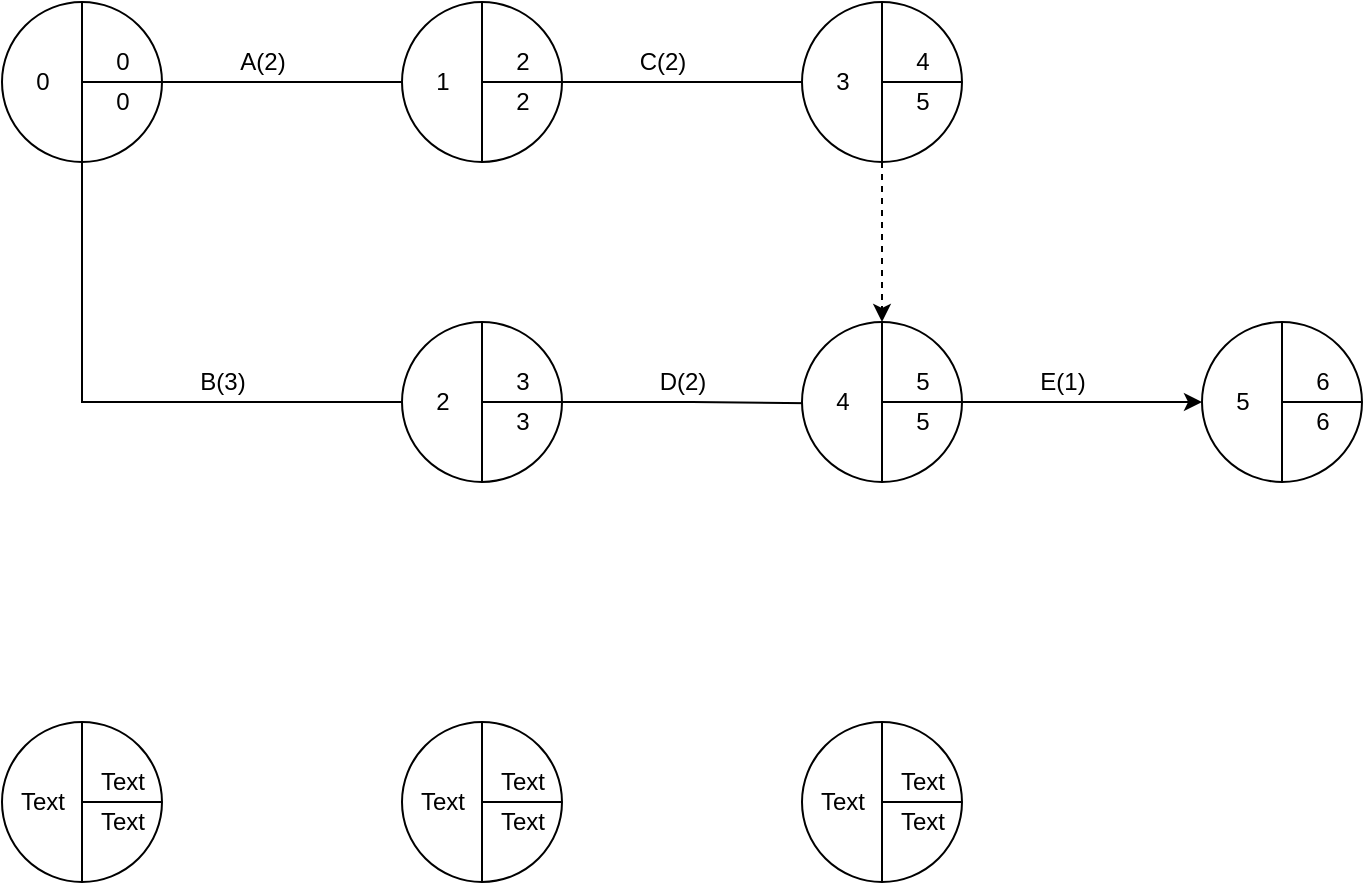 <mxfile version="14.7.6" type="github">
  <diagram id="XZtP9zcz6m-tamzD-h0B" name="Page-1">
    <mxGraphModel dx="721" dy="285" grid="1" gridSize="10" guides="1" tooltips="1" connect="1" arrows="1" fold="1" page="1" pageScale="1" pageWidth="827" pageHeight="1169" math="0" shadow="0">
      <root>
        <mxCell id="0" />
        <mxCell id="1" parent="0" />
        <mxCell id="KoMiNMPZBh_Ve8tDiBiu-37" style="edgeStyle=orthogonalEdgeStyle;rounded=0;orthogonalLoop=1;jettySize=auto;html=1;exitX=1;exitY=0.5;exitDx=0;exitDy=0;" edge="1" parent="1" source="KoMiNMPZBh_Ve8tDiBiu-1" target="KoMiNMPZBh_Ve8tDiBiu-11">
          <mxGeometry relative="1" as="geometry" />
        </mxCell>
        <mxCell id="KoMiNMPZBh_Ve8tDiBiu-45" style="edgeStyle=orthogonalEdgeStyle;rounded=0;orthogonalLoop=1;jettySize=auto;html=1;exitX=0.5;exitY=1;exitDx=0;exitDy=0;entryX=0;entryY=0.5;entryDx=0;entryDy=0;entryPerimeter=0;" edge="1" parent="1" source="KoMiNMPZBh_Ve8tDiBiu-1" target="KoMiNMPZBh_Ve8tDiBiu-43">
          <mxGeometry relative="1" as="geometry" />
        </mxCell>
        <mxCell id="KoMiNMPZBh_Ve8tDiBiu-1" value="" style="ellipse;whiteSpace=wrap;html=1;aspect=fixed;" vertex="1" parent="1">
          <mxGeometry x="120" y="80" width="80" height="80" as="geometry" />
        </mxCell>
        <mxCell id="KoMiNMPZBh_Ve8tDiBiu-2" value="" style="endArrow=none;html=1;entryX=0.5;entryY=0;entryDx=0;entryDy=0;exitX=0.5;exitY=1;exitDx=0;exitDy=0;" edge="1" parent="1" source="KoMiNMPZBh_Ve8tDiBiu-1" target="KoMiNMPZBh_Ve8tDiBiu-1">
          <mxGeometry width="50" height="50" relative="1" as="geometry">
            <mxPoint x="230" y="260" as="sourcePoint" />
            <mxPoint x="280" y="210" as="targetPoint" />
          </mxGeometry>
        </mxCell>
        <mxCell id="KoMiNMPZBh_Ve8tDiBiu-3" value="" style="endArrow=none;html=1;exitX=1;exitY=0.5;exitDx=0;exitDy=0;" edge="1" parent="1" source="KoMiNMPZBh_Ve8tDiBiu-1">
          <mxGeometry width="50" height="50" relative="1" as="geometry">
            <mxPoint x="310" y="160" as="sourcePoint" />
            <mxPoint x="160" y="120" as="targetPoint" />
          </mxGeometry>
        </mxCell>
        <mxCell id="KoMiNMPZBh_Ve8tDiBiu-4" value="0" style="text;html=1;align=center;verticalAlign=middle;resizable=0;points=[];autosize=1;strokeColor=none;" vertex="1" parent="1">
          <mxGeometry x="170" y="100" width="20" height="20" as="geometry" />
        </mxCell>
        <mxCell id="KoMiNMPZBh_Ve8tDiBiu-5" value="0" style="text;html=1;align=center;verticalAlign=middle;resizable=0;points=[];autosize=1;strokeColor=none;" vertex="1" parent="1">
          <mxGeometry x="130" y="110" width="20" height="20" as="geometry" />
        </mxCell>
        <mxCell id="KoMiNMPZBh_Ve8tDiBiu-6" value="0" style="text;html=1;align=center;verticalAlign=middle;resizable=0;points=[];autosize=1;strokeColor=none;" vertex="1" parent="1">
          <mxGeometry x="170" y="120" width="20" height="20" as="geometry" />
        </mxCell>
        <mxCell id="KoMiNMPZBh_Ve8tDiBiu-53" style="edgeStyle=orthogonalEdgeStyle;rounded=0;orthogonalLoop=1;jettySize=auto;html=1;exitX=1;exitY=0.5;exitDx=0;exitDy=0;" edge="1" parent="1" source="KoMiNMPZBh_Ve8tDiBiu-7" target="KoMiNMPZBh_Ve8tDiBiu-17">
          <mxGeometry relative="1" as="geometry" />
        </mxCell>
        <mxCell id="KoMiNMPZBh_Ve8tDiBiu-7" value="" style="ellipse;whiteSpace=wrap;html=1;aspect=fixed;" vertex="1" parent="1">
          <mxGeometry x="320" y="80" width="80" height="80" as="geometry" />
        </mxCell>
        <mxCell id="KoMiNMPZBh_Ve8tDiBiu-8" value="" style="endArrow=none;html=1;entryX=0.5;entryY=0;entryDx=0;entryDy=0;exitX=0.5;exitY=1;exitDx=0;exitDy=0;" edge="1" parent="1" source="KoMiNMPZBh_Ve8tDiBiu-7" target="KoMiNMPZBh_Ve8tDiBiu-7">
          <mxGeometry width="50" height="50" relative="1" as="geometry">
            <mxPoint x="430" y="260" as="sourcePoint" />
            <mxPoint x="480" y="210" as="targetPoint" />
          </mxGeometry>
        </mxCell>
        <mxCell id="KoMiNMPZBh_Ve8tDiBiu-9" value="" style="endArrow=none;html=1;exitX=1;exitY=0.5;exitDx=0;exitDy=0;" edge="1" parent="1" source="KoMiNMPZBh_Ve8tDiBiu-7">
          <mxGeometry width="50" height="50" relative="1" as="geometry">
            <mxPoint x="510" y="160" as="sourcePoint" />
            <mxPoint x="360" y="120" as="targetPoint" />
          </mxGeometry>
        </mxCell>
        <mxCell id="KoMiNMPZBh_Ve8tDiBiu-10" value="2" style="text;html=1;align=center;verticalAlign=middle;resizable=0;points=[];autosize=1;strokeColor=none;" vertex="1" parent="1">
          <mxGeometry x="370" y="100" width="20" height="20" as="geometry" />
        </mxCell>
        <mxCell id="KoMiNMPZBh_Ve8tDiBiu-11" value="1" style="text;html=1;align=center;verticalAlign=middle;resizable=0;points=[];autosize=1;strokeColor=none;" vertex="1" parent="1">
          <mxGeometry x="330" y="110" width="20" height="20" as="geometry" />
        </mxCell>
        <mxCell id="KoMiNMPZBh_Ve8tDiBiu-12" value="2" style="text;html=1;align=center;verticalAlign=middle;resizable=0;points=[];autosize=1;strokeColor=none;" vertex="1" parent="1">
          <mxGeometry x="370" y="120" width="20" height="20" as="geometry" />
        </mxCell>
        <mxCell id="KoMiNMPZBh_Ve8tDiBiu-13" value="" style="ellipse;whiteSpace=wrap;html=1;aspect=fixed;" vertex="1" parent="1">
          <mxGeometry x="520" y="80" width="80" height="80" as="geometry" />
        </mxCell>
        <mxCell id="KoMiNMPZBh_Ve8tDiBiu-14" value="" style="endArrow=none;html=1;entryX=0.5;entryY=0;entryDx=0;entryDy=0;exitX=0.5;exitY=1;exitDx=0;exitDy=0;" edge="1" parent="1" source="KoMiNMPZBh_Ve8tDiBiu-13" target="KoMiNMPZBh_Ve8tDiBiu-13">
          <mxGeometry width="50" height="50" relative="1" as="geometry">
            <mxPoint x="630" y="260" as="sourcePoint" />
            <mxPoint x="680" y="210" as="targetPoint" />
          </mxGeometry>
        </mxCell>
        <mxCell id="KoMiNMPZBh_Ve8tDiBiu-15" value="" style="endArrow=none;html=1;exitX=1;exitY=0.5;exitDx=0;exitDy=0;" edge="1" parent="1" source="KoMiNMPZBh_Ve8tDiBiu-13">
          <mxGeometry width="50" height="50" relative="1" as="geometry">
            <mxPoint x="710" y="160" as="sourcePoint" />
            <mxPoint x="560" y="120" as="targetPoint" />
          </mxGeometry>
        </mxCell>
        <mxCell id="KoMiNMPZBh_Ve8tDiBiu-16" value="4" style="text;html=1;align=center;verticalAlign=middle;resizable=0;points=[];autosize=1;strokeColor=none;" vertex="1" parent="1">
          <mxGeometry x="570" y="100" width="20" height="20" as="geometry" />
        </mxCell>
        <mxCell id="KoMiNMPZBh_Ve8tDiBiu-17" value="3" style="text;html=1;align=center;verticalAlign=middle;resizable=0;points=[];autosize=1;strokeColor=none;" vertex="1" parent="1">
          <mxGeometry x="530" y="110" width="20" height="20" as="geometry" />
        </mxCell>
        <mxCell id="KoMiNMPZBh_Ve8tDiBiu-18" value="5" style="text;html=1;align=center;verticalAlign=middle;resizable=0;points=[];autosize=1;strokeColor=none;" vertex="1" parent="1">
          <mxGeometry x="570" y="120" width="20" height="20" as="geometry" />
        </mxCell>
        <mxCell id="KoMiNMPZBh_Ve8tDiBiu-19" value="" style="ellipse;whiteSpace=wrap;html=1;aspect=fixed;" vertex="1" parent="1">
          <mxGeometry x="120" y="440" width="80" height="80" as="geometry" />
        </mxCell>
        <mxCell id="KoMiNMPZBh_Ve8tDiBiu-20" value="" style="endArrow=none;html=1;entryX=0.5;entryY=0;entryDx=0;entryDy=0;exitX=0.5;exitY=1;exitDx=0;exitDy=0;" edge="1" parent="1" source="KoMiNMPZBh_Ve8tDiBiu-19" target="KoMiNMPZBh_Ve8tDiBiu-19">
          <mxGeometry width="50" height="50" relative="1" as="geometry">
            <mxPoint x="230" y="620" as="sourcePoint" />
            <mxPoint x="280" y="570" as="targetPoint" />
          </mxGeometry>
        </mxCell>
        <mxCell id="KoMiNMPZBh_Ve8tDiBiu-21" value="" style="endArrow=none;html=1;exitX=1;exitY=0.5;exitDx=0;exitDy=0;" edge="1" parent="1" source="KoMiNMPZBh_Ve8tDiBiu-19">
          <mxGeometry width="50" height="50" relative="1" as="geometry">
            <mxPoint x="310" y="520" as="sourcePoint" />
            <mxPoint x="160" y="480" as="targetPoint" />
          </mxGeometry>
        </mxCell>
        <mxCell id="KoMiNMPZBh_Ve8tDiBiu-22" value="Text" style="text;html=1;align=center;verticalAlign=middle;resizable=0;points=[];autosize=1;strokeColor=none;" vertex="1" parent="1">
          <mxGeometry x="160" y="460" width="40" height="20" as="geometry" />
        </mxCell>
        <mxCell id="KoMiNMPZBh_Ve8tDiBiu-23" value="Text" style="text;html=1;align=center;verticalAlign=middle;resizable=0;points=[];autosize=1;strokeColor=none;" vertex="1" parent="1">
          <mxGeometry x="120" y="470" width="40" height="20" as="geometry" />
        </mxCell>
        <mxCell id="KoMiNMPZBh_Ve8tDiBiu-24" value="Text" style="text;html=1;align=center;verticalAlign=middle;resizable=0;points=[];autosize=1;strokeColor=none;" vertex="1" parent="1">
          <mxGeometry x="160" y="480" width="40" height="20" as="geometry" />
        </mxCell>
        <mxCell id="KoMiNMPZBh_Ve8tDiBiu-25" value="" style="ellipse;whiteSpace=wrap;html=1;aspect=fixed;" vertex="1" parent="1">
          <mxGeometry x="320" y="440" width="80" height="80" as="geometry" />
        </mxCell>
        <mxCell id="KoMiNMPZBh_Ve8tDiBiu-26" value="" style="endArrow=none;html=1;entryX=0.5;entryY=0;entryDx=0;entryDy=0;exitX=0.5;exitY=1;exitDx=0;exitDy=0;" edge="1" parent="1" source="KoMiNMPZBh_Ve8tDiBiu-25" target="KoMiNMPZBh_Ve8tDiBiu-25">
          <mxGeometry width="50" height="50" relative="1" as="geometry">
            <mxPoint x="430" y="620" as="sourcePoint" />
            <mxPoint x="480" y="570" as="targetPoint" />
          </mxGeometry>
        </mxCell>
        <mxCell id="KoMiNMPZBh_Ve8tDiBiu-27" value="" style="endArrow=none;html=1;exitX=1;exitY=0.5;exitDx=0;exitDy=0;" edge="1" parent="1" source="KoMiNMPZBh_Ve8tDiBiu-25">
          <mxGeometry width="50" height="50" relative="1" as="geometry">
            <mxPoint x="510" y="520" as="sourcePoint" />
            <mxPoint x="360" y="480" as="targetPoint" />
          </mxGeometry>
        </mxCell>
        <mxCell id="KoMiNMPZBh_Ve8tDiBiu-28" value="Text" style="text;html=1;align=center;verticalAlign=middle;resizable=0;points=[];autosize=1;strokeColor=none;" vertex="1" parent="1">
          <mxGeometry x="360" y="460" width="40" height="20" as="geometry" />
        </mxCell>
        <mxCell id="KoMiNMPZBh_Ve8tDiBiu-29" value="Text" style="text;html=1;align=center;verticalAlign=middle;resizable=0;points=[];autosize=1;strokeColor=none;" vertex="1" parent="1">
          <mxGeometry x="320" y="470" width="40" height="20" as="geometry" />
        </mxCell>
        <mxCell id="KoMiNMPZBh_Ve8tDiBiu-30" value="Text" style="text;html=1;align=center;verticalAlign=middle;resizable=0;points=[];autosize=1;strokeColor=none;" vertex="1" parent="1">
          <mxGeometry x="360" y="480" width="40" height="20" as="geometry" />
        </mxCell>
        <mxCell id="KoMiNMPZBh_Ve8tDiBiu-31" value="" style="ellipse;whiteSpace=wrap;html=1;aspect=fixed;" vertex="1" parent="1">
          <mxGeometry x="520" y="440" width="80" height="80" as="geometry" />
        </mxCell>
        <mxCell id="KoMiNMPZBh_Ve8tDiBiu-32" value="" style="endArrow=none;html=1;entryX=0.5;entryY=0;entryDx=0;entryDy=0;exitX=0.5;exitY=1;exitDx=0;exitDy=0;" edge="1" parent="1" source="KoMiNMPZBh_Ve8tDiBiu-31" target="KoMiNMPZBh_Ve8tDiBiu-31">
          <mxGeometry width="50" height="50" relative="1" as="geometry">
            <mxPoint x="630" y="620" as="sourcePoint" />
            <mxPoint x="680" y="570" as="targetPoint" />
          </mxGeometry>
        </mxCell>
        <mxCell id="KoMiNMPZBh_Ve8tDiBiu-33" value="" style="endArrow=none;html=1;exitX=1;exitY=0.5;exitDx=0;exitDy=0;" edge="1" parent="1" source="KoMiNMPZBh_Ve8tDiBiu-31">
          <mxGeometry width="50" height="50" relative="1" as="geometry">
            <mxPoint x="710" y="520" as="sourcePoint" />
            <mxPoint x="560" y="480" as="targetPoint" />
          </mxGeometry>
        </mxCell>
        <mxCell id="KoMiNMPZBh_Ve8tDiBiu-34" value="Text" style="text;html=1;align=center;verticalAlign=middle;resizable=0;points=[];autosize=1;strokeColor=none;" vertex="1" parent="1">
          <mxGeometry x="560" y="460" width="40" height="20" as="geometry" />
        </mxCell>
        <mxCell id="KoMiNMPZBh_Ve8tDiBiu-35" value="Text" style="text;html=1;align=center;verticalAlign=middle;resizable=0;points=[];autosize=1;strokeColor=none;" vertex="1" parent="1">
          <mxGeometry x="520" y="470" width="40" height="20" as="geometry" />
        </mxCell>
        <mxCell id="KoMiNMPZBh_Ve8tDiBiu-36" value="Text" style="text;html=1;align=center;verticalAlign=middle;resizable=0;points=[];autosize=1;strokeColor=none;" vertex="1" parent="1">
          <mxGeometry x="560" y="480" width="40" height="20" as="geometry" />
        </mxCell>
        <mxCell id="KoMiNMPZBh_Ve8tDiBiu-38" value="A(2)" style="text;html=1;align=center;verticalAlign=middle;resizable=0;points=[];autosize=1;strokeColor=none;" vertex="1" parent="1">
          <mxGeometry x="230" y="100" width="40" height="20" as="geometry" />
        </mxCell>
        <mxCell id="KoMiNMPZBh_Ve8tDiBiu-55" style="edgeStyle=orthogonalEdgeStyle;rounded=0;orthogonalLoop=1;jettySize=auto;html=1;exitX=1;exitY=0.5;exitDx=0;exitDy=0;entryX=0.01;entryY=0.536;entryDx=0;entryDy=0;entryPerimeter=0;" edge="1" parent="1" source="KoMiNMPZBh_Ve8tDiBiu-39" target="KoMiNMPZBh_Ve8tDiBiu-51">
          <mxGeometry relative="1" as="geometry" />
        </mxCell>
        <mxCell id="KoMiNMPZBh_Ve8tDiBiu-39" value="" style="ellipse;whiteSpace=wrap;html=1;aspect=fixed;" vertex="1" parent="1">
          <mxGeometry x="320" y="240" width="80" height="80" as="geometry" />
        </mxCell>
        <mxCell id="KoMiNMPZBh_Ve8tDiBiu-40" value="" style="endArrow=none;html=1;entryX=0.5;entryY=0;entryDx=0;entryDy=0;exitX=0.5;exitY=1;exitDx=0;exitDy=0;" edge="1" parent="1" source="KoMiNMPZBh_Ve8tDiBiu-39" target="KoMiNMPZBh_Ve8tDiBiu-39">
          <mxGeometry width="50" height="50" relative="1" as="geometry">
            <mxPoint x="430" y="420" as="sourcePoint" />
            <mxPoint x="480" y="370" as="targetPoint" />
          </mxGeometry>
        </mxCell>
        <mxCell id="KoMiNMPZBh_Ve8tDiBiu-41" value="" style="endArrow=none;html=1;exitX=1;exitY=0.5;exitDx=0;exitDy=0;" edge="1" parent="1" source="KoMiNMPZBh_Ve8tDiBiu-39">
          <mxGeometry width="50" height="50" relative="1" as="geometry">
            <mxPoint x="510" y="320" as="sourcePoint" />
            <mxPoint x="360" y="280" as="targetPoint" />
          </mxGeometry>
        </mxCell>
        <mxCell id="KoMiNMPZBh_Ve8tDiBiu-42" value="3" style="text;html=1;align=center;verticalAlign=middle;resizable=0;points=[];autosize=1;strokeColor=none;" vertex="1" parent="1">
          <mxGeometry x="370" y="260" width="20" height="20" as="geometry" />
        </mxCell>
        <mxCell id="KoMiNMPZBh_Ve8tDiBiu-43" value="2" style="text;html=1;align=center;verticalAlign=middle;resizable=0;points=[];autosize=1;strokeColor=none;" vertex="1" parent="1">
          <mxGeometry x="330" y="270" width="20" height="20" as="geometry" />
        </mxCell>
        <mxCell id="KoMiNMPZBh_Ve8tDiBiu-44" value="3" style="text;html=1;align=center;verticalAlign=middle;resizable=0;points=[];autosize=1;strokeColor=none;" vertex="1" parent="1">
          <mxGeometry x="370" y="280" width="20" height="20" as="geometry" />
        </mxCell>
        <mxCell id="KoMiNMPZBh_Ve8tDiBiu-46" value="B(3)" style="text;html=1;align=center;verticalAlign=middle;resizable=0;points=[];autosize=1;strokeColor=none;" vertex="1" parent="1">
          <mxGeometry x="210" y="260" width="40" height="20" as="geometry" />
        </mxCell>
        <mxCell id="KoMiNMPZBh_Ve8tDiBiu-64" style="edgeStyle=orthogonalEdgeStyle;rounded=0;orthogonalLoop=1;jettySize=auto;html=1;exitX=1;exitY=0.5;exitDx=0;exitDy=0;entryX=0;entryY=0.5;entryDx=0;entryDy=0;" edge="1" parent="1" source="KoMiNMPZBh_Ve8tDiBiu-47" target="KoMiNMPZBh_Ve8tDiBiu-58">
          <mxGeometry relative="1" as="geometry" />
        </mxCell>
        <mxCell id="KoMiNMPZBh_Ve8tDiBiu-47" value="" style="ellipse;whiteSpace=wrap;html=1;aspect=fixed;" vertex="1" parent="1">
          <mxGeometry x="520" y="240" width="80" height="80" as="geometry" />
        </mxCell>
        <mxCell id="KoMiNMPZBh_Ve8tDiBiu-48" value="" style="endArrow=none;html=1;entryX=0.5;entryY=0;entryDx=0;entryDy=0;exitX=0.5;exitY=1;exitDx=0;exitDy=0;" edge="1" parent="1" source="KoMiNMPZBh_Ve8tDiBiu-47" target="KoMiNMPZBh_Ve8tDiBiu-47">
          <mxGeometry width="50" height="50" relative="1" as="geometry">
            <mxPoint x="630" y="420" as="sourcePoint" />
            <mxPoint x="680" y="370" as="targetPoint" />
          </mxGeometry>
        </mxCell>
        <mxCell id="KoMiNMPZBh_Ve8tDiBiu-49" value="" style="endArrow=none;html=1;exitX=1;exitY=0.5;exitDx=0;exitDy=0;" edge="1" parent="1" source="KoMiNMPZBh_Ve8tDiBiu-47">
          <mxGeometry width="50" height="50" relative="1" as="geometry">
            <mxPoint x="710" y="320" as="sourcePoint" />
            <mxPoint x="560" y="280" as="targetPoint" />
          </mxGeometry>
        </mxCell>
        <mxCell id="KoMiNMPZBh_Ve8tDiBiu-50" value="5" style="text;html=1;align=center;verticalAlign=middle;resizable=0;points=[];autosize=1;strokeColor=none;" vertex="1" parent="1">
          <mxGeometry x="570" y="260" width="20" height="20" as="geometry" />
        </mxCell>
        <mxCell id="KoMiNMPZBh_Ve8tDiBiu-51" value="4" style="text;html=1;align=center;verticalAlign=middle;resizable=0;points=[];autosize=1;strokeColor=none;" vertex="1" parent="1">
          <mxGeometry x="530" y="270" width="20" height="20" as="geometry" />
        </mxCell>
        <mxCell id="KoMiNMPZBh_Ve8tDiBiu-52" value="5" style="text;html=1;align=center;verticalAlign=middle;resizable=0;points=[];autosize=1;strokeColor=none;" vertex="1" parent="1">
          <mxGeometry x="570" y="280" width="20" height="20" as="geometry" />
        </mxCell>
        <mxCell id="KoMiNMPZBh_Ve8tDiBiu-54" value="C(2)" style="text;html=1;align=center;verticalAlign=middle;resizable=0;points=[];autosize=1;strokeColor=none;" vertex="1" parent="1">
          <mxGeometry x="430" y="100" width="40" height="20" as="geometry" />
        </mxCell>
        <mxCell id="KoMiNMPZBh_Ve8tDiBiu-56" value="D(2)" style="text;html=1;align=center;verticalAlign=middle;resizable=0;points=[];autosize=1;strokeColor=none;" vertex="1" parent="1">
          <mxGeometry x="440" y="260" width="40" height="20" as="geometry" />
        </mxCell>
        <mxCell id="KoMiNMPZBh_Ve8tDiBiu-57" value="" style="html=1;labelBackgroundColor=#ffffff;startArrow=none;startFill=0;startSize=6;endArrow=classic;endFill=1;endSize=6;jettySize=auto;orthogonalLoop=1;strokeWidth=1;dashed=1;fontSize=14;entryX=0.5;entryY=0;entryDx=0;entryDy=0;" edge="1" parent="1" target="KoMiNMPZBh_Ve8tDiBiu-47">
          <mxGeometry width="60" height="60" relative="1" as="geometry">
            <mxPoint x="560" y="160" as="sourcePoint" />
            <mxPoint x="460" y="180" as="targetPoint" />
          </mxGeometry>
        </mxCell>
        <mxCell id="KoMiNMPZBh_Ve8tDiBiu-58" value="" style="ellipse;whiteSpace=wrap;html=1;aspect=fixed;" vertex="1" parent="1">
          <mxGeometry x="720" y="240" width="80" height="80" as="geometry" />
        </mxCell>
        <mxCell id="KoMiNMPZBh_Ve8tDiBiu-59" value="" style="endArrow=none;html=1;entryX=0.5;entryY=0;entryDx=0;entryDy=0;exitX=0.5;exitY=1;exitDx=0;exitDy=0;" edge="1" parent="1" source="KoMiNMPZBh_Ve8tDiBiu-58" target="KoMiNMPZBh_Ve8tDiBiu-58">
          <mxGeometry width="50" height="50" relative="1" as="geometry">
            <mxPoint x="830" y="420" as="sourcePoint" />
            <mxPoint x="880" y="370" as="targetPoint" />
          </mxGeometry>
        </mxCell>
        <mxCell id="KoMiNMPZBh_Ve8tDiBiu-60" value="" style="endArrow=none;html=1;exitX=1;exitY=0.5;exitDx=0;exitDy=0;" edge="1" parent="1" source="KoMiNMPZBh_Ve8tDiBiu-58">
          <mxGeometry width="50" height="50" relative="1" as="geometry">
            <mxPoint x="910" y="320" as="sourcePoint" />
            <mxPoint x="760" y="280" as="targetPoint" />
          </mxGeometry>
        </mxCell>
        <mxCell id="KoMiNMPZBh_Ve8tDiBiu-61" value="6" style="text;html=1;align=center;verticalAlign=middle;resizable=0;points=[];autosize=1;strokeColor=none;" vertex="1" parent="1">
          <mxGeometry x="770" y="260" width="20" height="20" as="geometry" />
        </mxCell>
        <mxCell id="KoMiNMPZBh_Ve8tDiBiu-62" value="5" style="text;html=1;align=center;verticalAlign=middle;resizable=0;points=[];autosize=1;strokeColor=none;" vertex="1" parent="1">
          <mxGeometry x="730" y="270" width="20" height="20" as="geometry" />
        </mxCell>
        <mxCell id="KoMiNMPZBh_Ve8tDiBiu-63" value="6" style="text;html=1;align=center;verticalAlign=middle;resizable=0;points=[];autosize=1;strokeColor=none;" vertex="1" parent="1">
          <mxGeometry x="770" y="280" width="20" height="20" as="geometry" />
        </mxCell>
        <mxCell id="KoMiNMPZBh_Ve8tDiBiu-65" value="E(1)" style="text;html=1;align=center;verticalAlign=middle;resizable=0;points=[];autosize=1;strokeColor=none;" vertex="1" parent="1">
          <mxGeometry x="630" y="260" width="40" height="20" as="geometry" />
        </mxCell>
      </root>
    </mxGraphModel>
  </diagram>
</mxfile>
